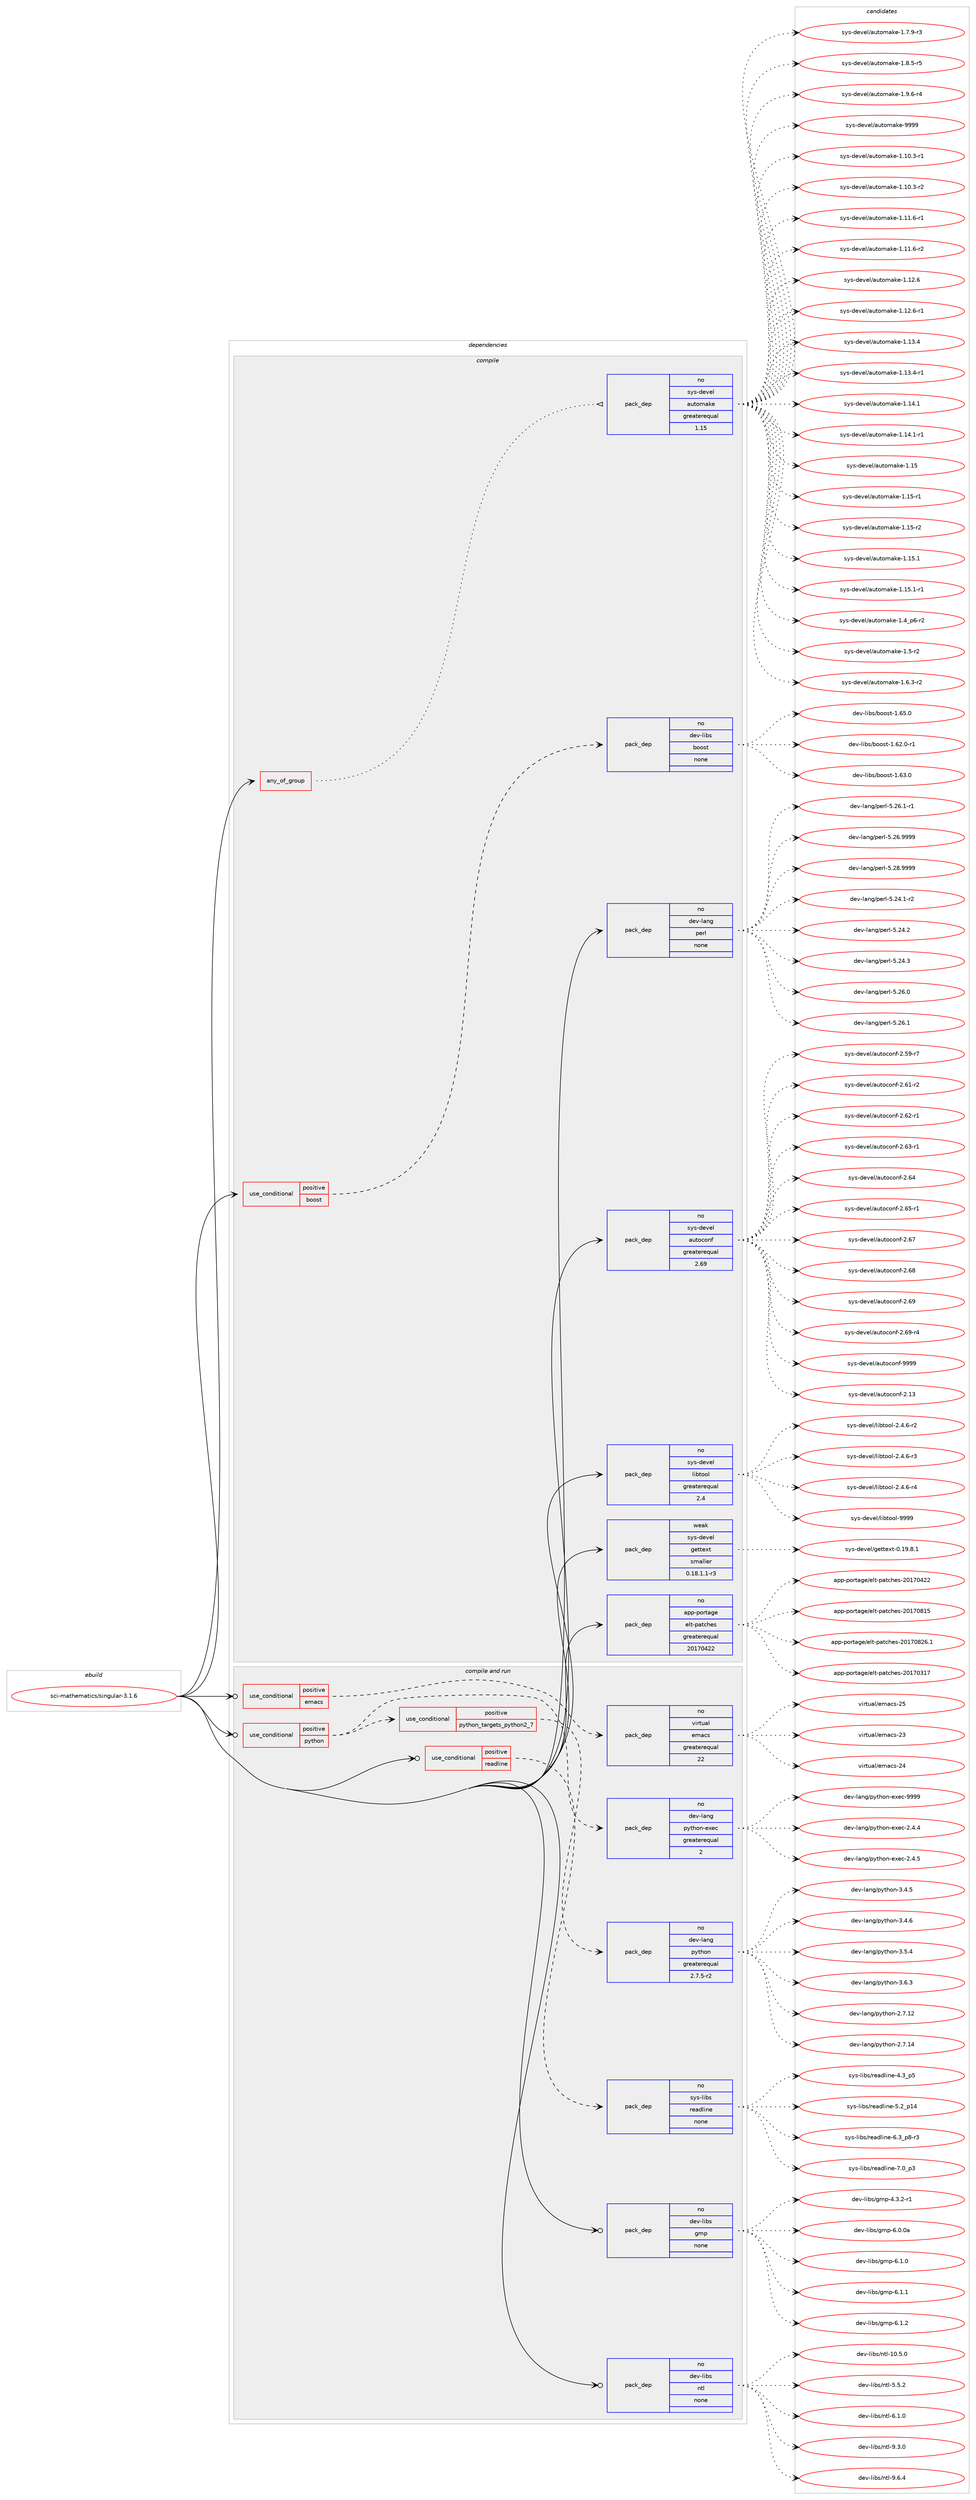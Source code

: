 digraph prolog {

# *************
# Graph options
# *************

newrank=true;
concentrate=true;
compound=true;
graph [rankdir=LR,fontname=Helvetica,fontsize=10,ranksep=1.5];#, ranksep=2.5, nodesep=0.2];
edge  [arrowhead=vee];
node  [fontname=Helvetica,fontsize=10];

# **********
# The ebuild
# **********

subgraph cluster_leftcol {
color=gray;
rank=same;
label=<<i>ebuild</i>>;
id [label="sci-mathematics/singular-3.1.6", color=red, width=4, href="../sci-mathematics/singular-3.1.6.svg"];
}

# ****************
# The dependencies
# ****************

subgraph cluster_midcol {
color=gray;
label=<<i>dependencies</i>>;
subgraph cluster_compile {
fillcolor="#eeeeee";
style=filled;
label=<<i>compile</i>>;
subgraph any7742 {
dependency456866 [label=<<TABLE BORDER="0" CELLBORDER="1" CELLSPACING="0" CELLPADDING="4"><TR><TD CELLPADDING="10">any_of_group</TD></TR></TABLE>>, shape=none, color=red];subgraph pack337160 {
dependency456867 [label=<<TABLE BORDER="0" CELLBORDER="1" CELLSPACING="0" CELLPADDING="4" WIDTH="220"><TR><TD ROWSPAN="6" CELLPADDING="30">pack_dep</TD></TR><TR><TD WIDTH="110">no</TD></TR><TR><TD>sys-devel</TD></TR><TR><TD>automake</TD></TR><TR><TD>greaterequal</TD></TR><TR><TD>1.15</TD></TR></TABLE>>, shape=none, color=blue];
}
dependency456866:e -> dependency456867:w [weight=20,style="dotted",arrowhead="oinv"];
}
id:e -> dependency456866:w [weight=20,style="solid",arrowhead="vee"];
subgraph cond111714 {
dependency456868 [label=<<TABLE BORDER="0" CELLBORDER="1" CELLSPACING="0" CELLPADDING="4"><TR><TD ROWSPAN="3" CELLPADDING="10">use_conditional</TD></TR><TR><TD>positive</TD></TR><TR><TD>boost</TD></TR></TABLE>>, shape=none, color=red];
subgraph pack337161 {
dependency456869 [label=<<TABLE BORDER="0" CELLBORDER="1" CELLSPACING="0" CELLPADDING="4" WIDTH="220"><TR><TD ROWSPAN="6" CELLPADDING="30">pack_dep</TD></TR><TR><TD WIDTH="110">no</TD></TR><TR><TD>dev-libs</TD></TR><TR><TD>boost</TD></TR><TR><TD>none</TD></TR><TR><TD></TD></TR></TABLE>>, shape=none, color=blue];
}
dependency456868:e -> dependency456869:w [weight=20,style="dashed",arrowhead="vee"];
}
id:e -> dependency456868:w [weight=20,style="solid",arrowhead="vee"];
subgraph pack337162 {
dependency456870 [label=<<TABLE BORDER="0" CELLBORDER="1" CELLSPACING="0" CELLPADDING="4" WIDTH="220"><TR><TD ROWSPAN="6" CELLPADDING="30">pack_dep</TD></TR><TR><TD WIDTH="110">no</TD></TR><TR><TD>app-portage</TD></TR><TR><TD>elt-patches</TD></TR><TR><TD>greaterequal</TD></TR><TR><TD>20170422</TD></TR></TABLE>>, shape=none, color=blue];
}
id:e -> dependency456870:w [weight=20,style="solid",arrowhead="vee"];
subgraph pack337163 {
dependency456871 [label=<<TABLE BORDER="0" CELLBORDER="1" CELLSPACING="0" CELLPADDING="4" WIDTH="220"><TR><TD ROWSPAN="6" CELLPADDING="30">pack_dep</TD></TR><TR><TD WIDTH="110">no</TD></TR><TR><TD>dev-lang</TD></TR><TR><TD>perl</TD></TR><TR><TD>none</TD></TR><TR><TD></TD></TR></TABLE>>, shape=none, color=blue];
}
id:e -> dependency456871:w [weight=20,style="solid",arrowhead="vee"];
subgraph pack337164 {
dependency456872 [label=<<TABLE BORDER="0" CELLBORDER="1" CELLSPACING="0" CELLPADDING="4" WIDTH="220"><TR><TD ROWSPAN="6" CELLPADDING="30">pack_dep</TD></TR><TR><TD WIDTH="110">no</TD></TR><TR><TD>sys-devel</TD></TR><TR><TD>autoconf</TD></TR><TR><TD>greaterequal</TD></TR><TR><TD>2.69</TD></TR></TABLE>>, shape=none, color=blue];
}
id:e -> dependency456872:w [weight=20,style="solid",arrowhead="vee"];
subgraph pack337165 {
dependency456873 [label=<<TABLE BORDER="0" CELLBORDER="1" CELLSPACING="0" CELLPADDING="4" WIDTH="220"><TR><TD ROWSPAN="6" CELLPADDING="30">pack_dep</TD></TR><TR><TD WIDTH="110">no</TD></TR><TR><TD>sys-devel</TD></TR><TR><TD>libtool</TD></TR><TR><TD>greaterequal</TD></TR><TR><TD>2.4</TD></TR></TABLE>>, shape=none, color=blue];
}
id:e -> dependency456873:w [weight=20,style="solid",arrowhead="vee"];
subgraph pack337166 {
dependency456874 [label=<<TABLE BORDER="0" CELLBORDER="1" CELLSPACING="0" CELLPADDING="4" WIDTH="220"><TR><TD ROWSPAN="6" CELLPADDING="30">pack_dep</TD></TR><TR><TD WIDTH="110">weak</TD></TR><TR><TD>sys-devel</TD></TR><TR><TD>gettext</TD></TR><TR><TD>smaller</TD></TR><TR><TD>0.18.1.1-r3</TD></TR></TABLE>>, shape=none, color=blue];
}
id:e -> dependency456874:w [weight=20,style="solid",arrowhead="vee"];
}
subgraph cluster_compileandrun {
fillcolor="#eeeeee";
style=filled;
label=<<i>compile and run</i>>;
subgraph cond111715 {
dependency456875 [label=<<TABLE BORDER="0" CELLBORDER="1" CELLSPACING="0" CELLPADDING="4"><TR><TD ROWSPAN="3" CELLPADDING="10">use_conditional</TD></TR><TR><TD>positive</TD></TR><TR><TD>emacs</TD></TR></TABLE>>, shape=none, color=red];
subgraph pack337167 {
dependency456876 [label=<<TABLE BORDER="0" CELLBORDER="1" CELLSPACING="0" CELLPADDING="4" WIDTH="220"><TR><TD ROWSPAN="6" CELLPADDING="30">pack_dep</TD></TR><TR><TD WIDTH="110">no</TD></TR><TR><TD>virtual</TD></TR><TR><TD>emacs</TD></TR><TR><TD>greaterequal</TD></TR><TR><TD>22</TD></TR></TABLE>>, shape=none, color=blue];
}
dependency456875:e -> dependency456876:w [weight=20,style="dashed",arrowhead="vee"];
}
id:e -> dependency456875:w [weight=20,style="solid",arrowhead="odotvee"];
subgraph cond111716 {
dependency456877 [label=<<TABLE BORDER="0" CELLBORDER="1" CELLSPACING="0" CELLPADDING="4"><TR><TD ROWSPAN="3" CELLPADDING="10">use_conditional</TD></TR><TR><TD>positive</TD></TR><TR><TD>python</TD></TR></TABLE>>, shape=none, color=red];
subgraph cond111717 {
dependency456878 [label=<<TABLE BORDER="0" CELLBORDER="1" CELLSPACING="0" CELLPADDING="4"><TR><TD ROWSPAN="3" CELLPADDING="10">use_conditional</TD></TR><TR><TD>positive</TD></TR><TR><TD>python_targets_python2_7</TD></TR></TABLE>>, shape=none, color=red];
subgraph pack337168 {
dependency456879 [label=<<TABLE BORDER="0" CELLBORDER="1" CELLSPACING="0" CELLPADDING="4" WIDTH="220"><TR><TD ROWSPAN="6" CELLPADDING="30">pack_dep</TD></TR><TR><TD WIDTH="110">no</TD></TR><TR><TD>dev-lang</TD></TR><TR><TD>python</TD></TR><TR><TD>greaterequal</TD></TR><TR><TD>2.7.5-r2</TD></TR></TABLE>>, shape=none, color=blue];
}
dependency456878:e -> dependency456879:w [weight=20,style="dashed",arrowhead="vee"];
}
dependency456877:e -> dependency456878:w [weight=20,style="dashed",arrowhead="vee"];
subgraph pack337169 {
dependency456880 [label=<<TABLE BORDER="0" CELLBORDER="1" CELLSPACING="0" CELLPADDING="4" WIDTH="220"><TR><TD ROWSPAN="6" CELLPADDING="30">pack_dep</TD></TR><TR><TD WIDTH="110">no</TD></TR><TR><TD>dev-lang</TD></TR><TR><TD>python-exec</TD></TR><TR><TD>greaterequal</TD></TR><TR><TD>2</TD></TR></TABLE>>, shape=none, color=blue];
}
dependency456877:e -> dependency456880:w [weight=20,style="dashed",arrowhead="vee"];
}
id:e -> dependency456877:w [weight=20,style="solid",arrowhead="odotvee"];
subgraph cond111718 {
dependency456881 [label=<<TABLE BORDER="0" CELLBORDER="1" CELLSPACING="0" CELLPADDING="4"><TR><TD ROWSPAN="3" CELLPADDING="10">use_conditional</TD></TR><TR><TD>positive</TD></TR><TR><TD>readline</TD></TR></TABLE>>, shape=none, color=red];
subgraph pack337170 {
dependency456882 [label=<<TABLE BORDER="0" CELLBORDER="1" CELLSPACING="0" CELLPADDING="4" WIDTH="220"><TR><TD ROWSPAN="6" CELLPADDING="30">pack_dep</TD></TR><TR><TD WIDTH="110">no</TD></TR><TR><TD>sys-libs</TD></TR><TR><TD>readline</TD></TR><TR><TD>none</TD></TR><TR><TD></TD></TR></TABLE>>, shape=none, color=blue];
}
dependency456881:e -> dependency456882:w [weight=20,style="dashed",arrowhead="vee"];
}
id:e -> dependency456881:w [weight=20,style="solid",arrowhead="odotvee"];
subgraph pack337171 {
dependency456883 [label=<<TABLE BORDER="0" CELLBORDER="1" CELLSPACING="0" CELLPADDING="4" WIDTH="220"><TR><TD ROWSPAN="6" CELLPADDING="30">pack_dep</TD></TR><TR><TD WIDTH="110">no</TD></TR><TR><TD>dev-libs</TD></TR><TR><TD>gmp</TD></TR><TR><TD>none</TD></TR><TR><TD></TD></TR></TABLE>>, shape=none, color=blue];
}
id:e -> dependency456883:w [weight=20,style="solid",arrowhead="odotvee"];
subgraph pack337172 {
dependency456884 [label=<<TABLE BORDER="0" CELLBORDER="1" CELLSPACING="0" CELLPADDING="4" WIDTH="220"><TR><TD ROWSPAN="6" CELLPADDING="30">pack_dep</TD></TR><TR><TD WIDTH="110">no</TD></TR><TR><TD>dev-libs</TD></TR><TR><TD>ntl</TD></TR><TR><TD>none</TD></TR><TR><TD></TD></TR></TABLE>>, shape=none, color=blue];
}
id:e -> dependency456884:w [weight=20,style="solid",arrowhead="odotvee"];
}
subgraph cluster_run {
fillcolor="#eeeeee";
style=filled;
label=<<i>run</i>>;
}
}

# **************
# The candidates
# **************

subgraph cluster_choices {
rank=same;
color=gray;
label=<<i>candidates</i>>;

subgraph choice337160 {
color=black;
nodesep=1;
choice11512111545100101118101108479711711611110997107101454946494846514511449 [label="sys-devel/automake-1.10.3-r1", color=red, width=4,href="../sys-devel/automake-1.10.3-r1.svg"];
choice11512111545100101118101108479711711611110997107101454946494846514511450 [label="sys-devel/automake-1.10.3-r2", color=red, width=4,href="../sys-devel/automake-1.10.3-r2.svg"];
choice11512111545100101118101108479711711611110997107101454946494946544511449 [label="sys-devel/automake-1.11.6-r1", color=red, width=4,href="../sys-devel/automake-1.11.6-r1.svg"];
choice11512111545100101118101108479711711611110997107101454946494946544511450 [label="sys-devel/automake-1.11.6-r2", color=red, width=4,href="../sys-devel/automake-1.11.6-r2.svg"];
choice1151211154510010111810110847971171161111099710710145494649504654 [label="sys-devel/automake-1.12.6", color=red, width=4,href="../sys-devel/automake-1.12.6.svg"];
choice11512111545100101118101108479711711611110997107101454946495046544511449 [label="sys-devel/automake-1.12.6-r1", color=red, width=4,href="../sys-devel/automake-1.12.6-r1.svg"];
choice1151211154510010111810110847971171161111099710710145494649514652 [label="sys-devel/automake-1.13.4", color=red, width=4,href="../sys-devel/automake-1.13.4.svg"];
choice11512111545100101118101108479711711611110997107101454946495146524511449 [label="sys-devel/automake-1.13.4-r1", color=red, width=4,href="../sys-devel/automake-1.13.4-r1.svg"];
choice1151211154510010111810110847971171161111099710710145494649524649 [label="sys-devel/automake-1.14.1", color=red, width=4,href="../sys-devel/automake-1.14.1.svg"];
choice11512111545100101118101108479711711611110997107101454946495246494511449 [label="sys-devel/automake-1.14.1-r1", color=red, width=4,href="../sys-devel/automake-1.14.1-r1.svg"];
choice115121115451001011181011084797117116111109971071014549464953 [label="sys-devel/automake-1.15", color=red, width=4,href="../sys-devel/automake-1.15.svg"];
choice1151211154510010111810110847971171161111099710710145494649534511449 [label="sys-devel/automake-1.15-r1", color=red, width=4,href="../sys-devel/automake-1.15-r1.svg"];
choice1151211154510010111810110847971171161111099710710145494649534511450 [label="sys-devel/automake-1.15-r2", color=red, width=4,href="../sys-devel/automake-1.15-r2.svg"];
choice1151211154510010111810110847971171161111099710710145494649534649 [label="sys-devel/automake-1.15.1", color=red, width=4,href="../sys-devel/automake-1.15.1.svg"];
choice11512111545100101118101108479711711611110997107101454946495346494511449 [label="sys-devel/automake-1.15.1-r1", color=red, width=4,href="../sys-devel/automake-1.15.1-r1.svg"];
choice115121115451001011181011084797117116111109971071014549465295112544511450 [label="sys-devel/automake-1.4_p6-r2", color=red, width=4,href="../sys-devel/automake-1.4_p6-r2.svg"];
choice11512111545100101118101108479711711611110997107101454946534511450 [label="sys-devel/automake-1.5-r2", color=red, width=4,href="../sys-devel/automake-1.5-r2.svg"];
choice115121115451001011181011084797117116111109971071014549465446514511450 [label="sys-devel/automake-1.6.3-r2", color=red, width=4,href="../sys-devel/automake-1.6.3-r2.svg"];
choice115121115451001011181011084797117116111109971071014549465546574511451 [label="sys-devel/automake-1.7.9-r3", color=red, width=4,href="../sys-devel/automake-1.7.9-r3.svg"];
choice115121115451001011181011084797117116111109971071014549465646534511453 [label="sys-devel/automake-1.8.5-r5", color=red, width=4,href="../sys-devel/automake-1.8.5-r5.svg"];
choice115121115451001011181011084797117116111109971071014549465746544511452 [label="sys-devel/automake-1.9.6-r4", color=red, width=4,href="../sys-devel/automake-1.9.6-r4.svg"];
choice115121115451001011181011084797117116111109971071014557575757 [label="sys-devel/automake-9999", color=red, width=4,href="../sys-devel/automake-9999.svg"];
dependency456867:e -> choice11512111545100101118101108479711711611110997107101454946494846514511449:w [style=dotted,weight="100"];
dependency456867:e -> choice11512111545100101118101108479711711611110997107101454946494846514511450:w [style=dotted,weight="100"];
dependency456867:e -> choice11512111545100101118101108479711711611110997107101454946494946544511449:w [style=dotted,weight="100"];
dependency456867:e -> choice11512111545100101118101108479711711611110997107101454946494946544511450:w [style=dotted,weight="100"];
dependency456867:e -> choice1151211154510010111810110847971171161111099710710145494649504654:w [style=dotted,weight="100"];
dependency456867:e -> choice11512111545100101118101108479711711611110997107101454946495046544511449:w [style=dotted,weight="100"];
dependency456867:e -> choice1151211154510010111810110847971171161111099710710145494649514652:w [style=dotted,weight="100"];
dependency456867:e -> choice11512111545100101118101108479711711611110997107101454946495146524511449:w [style=dotted,weight="100"];
dependency456867:e -> choice1151211154510010111810110847971171161111099710710145494649524649:w [style=dotted,weight="100"];
dependency456867:e -> choice11512111545100101118101108479711711611110997107101454946495246494511449:w [style=dotted,weight="100"];
dependency456867:e -> choice115121115451001011181011084797117116111109971071014549464953:w [style=dotted,weight="100"];
dependency456867:e -> choice1151211154510010111810110847971171161111099710710145494649534511449:w [style=dotted,weight="100"];
dependency456867:e -> choice1151211154510010111810110847971171161111099710710145494649534511450:w [style=dotted,weight="100"];
dependency456867:e -> choice1151211154510010111810110847971171161111099710710145494649534649:w [style=dotted,weight="100"];
dependency456867:e -> choice11512111545100101118101108479711711611110997107101454946495346494511449:w [style=dotted,weight="100"];
dependency456867:e -> choice115121115451001011181011084797117116111109971071014549465295112544511450:w [style=dotted,weight="100"];
dependency456867:e -> choice11512111545100101118101108479711711611110997107101454946534511450:w [style=dotted,weight="100"];
dependency456867:e -> choice115121115451001011181011084797117116111109971071014549465446514511450:w [style=dotted,weight="100"];
dependency456867:e -> choice115121115451001011181011084797117116111109971071014549465546574511451:w [style=dotted,weight="100"];
dependency456867:e -> choice115121115451001011181011084797117116111109971071014549465646534511453:w [style=dotted,weight="100"];
dependency456867:e -> choice115121115451001011181011084797117116111109971071014549465746544511452:w [style=dotted,weight="100"];
dependency456867:e -> choice115121115451001011181011084797117116111109971071014557575757:w [style=dotted,weight="100"];
}
subgraph choice337161 {
color=black;
nodesep=1;
choice10010111845108105981154798111111115116454946545046484511449 [label="dev-libs/boost-1.62.0-r1", color=red, width=4,href="../dev-libs/boost-1.62.0-r1.svg"];
choice1001011184510810598115479811111111511645494654514648 [label="dev-libs/boost-1.63.0", color=red, width=4,href="../dev-libs/boost-1.63.0.svg"];
choice1001011184510810598115479811111111511645494654534648 [label="dev-libs/boost-1.65.0", color=red, width=4,href="../dev-libs/boost-1.65.0.svg"];
dependency456869:e -> choice10010111845108105981154798111111115116454946545046484511449:w [style=dotted,weight="100"];
dependency456869:e -> choice1001011184510810598115479811111111511645494654514648:w [style=dotted,weight="100"];
dependency456869:e -> choice1001011184510810598115479811111111511645494654534648:w [style=dotted,weight="100"];
}
subgraph choice337162 {
color=black;
nodesep=1;
choice97112112451121111141169710310147101108116451129711699104101115455048495548514955 [label="app-portage/elt-patches-20170317", color=red, width=4,href="../app-portage/elt-patches-20170317.svg"];
choice97112112451121111141169710310147101108116451129711699104101115455048495548525050 [label="app-portage/elt-patches-20170422", color=red, width=4,href="../app-portage/elt-patches-20170422.svg"];
choice97112112451121111141169710310147101108116451129711699104101115455048495548564953 [label="app-portage/elt-patches-20170815", color=red, width=4,href="../app-portage/elt-patches-20170815.svg"];
choice971121124511211111411697103101471011081164511297116991041011154550484955485650544649 [label="app-portage/elt-patches-20170826.1", color=red, width=4,href="../app-portage/elt-patches-20170826.1.svg"];
dependency456870:e -> choice97112112451121111141169710310147101108116451129711699104101115455048495548514955:w [style=dotted,weight="100"];
dependency456870:e -> choice97112112451121111141169710310147101108116451129711699104101115455048495548525050:w [style=dotted,weight="100"];
dependency456870:e -> choice97112112451121111141169710310147101108116451129711699104101115455048495548564953:w [style=dotted,weight="100"];
dependency456870:e -> choice971121124511211111411697103101471011081164511297116991041011154550484955485650544649:w [style=dotted,weight="100"];
}
subgraph choice337163 {
color=black;
nodesep=1;
choice100101118451089711010347112101114108455346505246494511450 [label="dev-lang/perl-5.24.1-r2", color=red, width=4,href="../dev-lang/perl-5.24.1-r2.svg"];
choice10010111845108971101034711210111410845534650524650 [label="dev-lang/perl-5.24.2", color=red, width=4,href="../dev-lang/perl-5.24.2.svg"];
choice10010111845108971101034711210111410845534650524651 [label="dev-lang/perl-5.24.3", color=red, width=4,href="../dev-lang/perl-5.24.3.svg"];
choice10010111845108971101034711210111410845534650544648 [label="dev-lang/perl-5.26.0", color=red, width=4,href="../dev-lang/perl-5.26.0.svg"];
choice10010111845108971101034711210111410845534650544649 [label="dev-lang/perl-5.26.1", color=red, width=4,href="../dev-lang/perl-5.26.1.svg"];
choice100101118451089711010347112101114108455346505446494511449 [label="dev-lang/perl-5.26.1-r1", color=red, width=4,href="../dev-lang/perl-5.26.1-r1.svg"];
choice10010111845108971101034711210111410845534650544657575757 [label="dev-lang/perl-5.26.9999", color=red, width=4,href="../dev-lang/perl-5.26.9999.svg"];
choice10010111845108971101034711210111410845534650564657575757 [label="dev-lang/perl-5.28.9999", color=red, width=4,href="../dev-lang/perl-5.28.9999.svg"];
dependency456871:e -> choice100101118451089711010347112101114108455346505246494511450:w [style=dotted,weight="100"];
dependency456871:e -> choice10010111845108971101034711210111410845534650524650:w [style=dotted,weight="100"];
dependency456871:e -> choice10010111845108971101034711210111410845534650524651:w [style=dotted,weight="100"];
dependency456871:e -> choice10010111845108971101034711210111410845534650544648:w [style=dotted,weight="100"];
dependency456871:e -> choice10010111845108971101034711210111410845534650544649:w [style=dotted,weight="100"];
dependency456871:e -> choice100101118451089711010347112101114108455346505446494511449:w [style=dotted,weight="100"];
dependency456871:e -> choice10010111845108971101034711210111410845534650544657575757:w [style=dotted,weight="100"];
dependency456871:e -> choice10010111845108971101034711210111410845534650564657575757:w [style=dotted,weight="100"];
}
subgraph choice337164 {
color=black;
nodesep=1;
choice115121115451001011181011084797117116111991111101024550464951 [label="sys-devel/autoconf-2.13", color=red, width=4,href="../sys-devel/autoconf-2.13.svg"];
choice1151211154510010111810110847971171161119911111010245504653574511455 [label="sys-devel/autoconf-2.59-r7", color=red, width=4,href="../sys-devel/autoconf-2.59-r7.svg"];
choice1151211154510010111810110847971171161119911111010245504654494511450 [label="sys-devel/autoconf-2.61-r2", color=red, width=4,href="../sys-devel/autoconf-2.61-r2.svg"];
choice1151211154510010111810110847971171161119911111010245504654504511449 [label="sys-devel/autoconf-2.62-r1", color=red, width=4,href="../sys-devel/autoconf-2.62-r1.svg"];
choice1151211154510010111810110847971171161119911111010245504654514511449 [label="sys-devel/autoconf-2.63-r1", color=red, width=4,href="../sys-devel/autoconf-2.63-r1.svg"];
choice115121115451001011181011084797117116111991111101024550465452 [label="sys-devel/autoconf-2.64", color=red, width=4,href="../sys-devel/autoconf-2.64.svg"];
choice1151211154510010111810110847971171161119911111010245504654534511449 [label="sys-devel/autoconf-2.65-r1", color=red, width=4,href="../sys-devel/autoconf-2.65-r1.svg"];
choice115121115451001011181011084797117116111991111101024550465455 [label="sys-devel/autoconf-2.67", color=red, width=4,href="../sys-devel/autoconf-2.67.svg"];
choice115121115451001011181011084797117116111991111101024550465456 [label="sys-devel/autoconf-2.68", color=red, width=4,href="../sys-devel/autoconf-2.68.svg"];
choice115121115451001011181011084797117116111991111101024550465457 [label="sys-devel/autoconf-2.69", color=red, width=4,href="../sys-devel/autoconf-2.69.svg"];
choice1151211154510010111810110847971171161119911111010245504654574511452 [label="sys-devel/autoconf-2.69-r4", color=red, width=4,href="../sys-devel/autoconf-2.69-r4.svg"];
choice115121115451001011181011084797117116111991111101024557575757 [label="sys-devel/autoconf-9999", color=red, width=4,href="../sys-devel/autoconf-9999.svg"];
dependency456872:e -> choice115121115451001011181011084797117116111991111101024550464951:w [style=dotted,weight="100"];
dependency456872:e -> choice1151211154510010111810110847971171161119911111010245504653574511455:w [style=dotted,weight="100"];
dependency456872:e -> choice1151211154510010111810110847971171161119911111010245504654494511450:w [style=dotted,weight="100"];
dependency456872:e -> choice1151211154510010111810110847971171161119911111010245504654504511449:w [style=dotted,weight="100"];
dependency456872:e -> choice1151211154510010111810110847971171161119911111010245504654514511449:w [style=dotted,weight="100"];
dependency456872:e -> choice115121115451001011181011084797117116111991111101024550465452:w [style=dotted,weight="100"];
dependency456872:e -> choice1151211154510010111810110847971171161119911111010245504654534511449:w [style=dotted,weight="100"];
dependency456872:e -> choice115121115451001011181011084797117116111991111101024550465455:w [style=dotted,weight="100"];
dependency456872:e -> choice115121115451001011181011084797117116111991111101024550465456:w [style=dotted,weight="100"];
dependency456872:e -> choice115121115451001011181011084797117116111991111101024550465457:w [style=dotted,weight="100"];
dependency456872:e -> choice1151211154510010111810110847971171161119911111010245504654574511452:w [style=dotted,weight="100"];
dependency456872:e -> choice115121115451001011181011084797117116111991111101024557575757:w [style=dotted,weight="100"];
}
subgraph choice337165 {
color=black;
nodesep=1;
choice1151211154510010111810110847108105981161111111084550465246544511450 [label="sys-devel/libtool-2.4.6-r2", color=red, width=4,href="../sys-devel/libtool-2.4.6-r2.svg"];
choice1151211154510010111810110847108105981161111111084550465246544511451 [label="sys-devel/libtool-2.4.6-r3", color=red, width=4,href="../sys-devel/libtool-2.4.6-r3.svg"];
choice1151211154510010111810110847108105981161111111084550465246544511452 [label="sys-devel/libtool-2.4.6-r4", color=red, width=4,href="../sys-devel/libtool-2.4.6-r4.svg"];
choice1151211154510010111810110847108105981161111111084557575757 [label="sys-devel/libtool-9999", color=red, width=4,href="../sys-devel/libtool-9999.svg"];
dependency456873:e -> choice1151211154510010111810110847108105981161111111084550465246544511450:w [style=dotted,weight="100"];
dependency456873:e -> choice1151211154510010111810110847108105981161111111084550465246544511451:w [style=dotted,weight="100"];
dependency456873:e -> choice1151211154510010111810110847108105981161111111084550465246544511452:w [style=dotted,weight="100"];
dependency456873:e -> choice1151211154510010111810110847108105981161111111084557575757:w [style=dotted,weight="100"];
}
subgraph choice337166 {
color=black;
nodesep=1;
choice1151211154510010111810110847103101116116101120116454846495746564649 [label="sys-devel/gettext-0.19.8.1", color=red, width=4,href="../sys-devel/gettext-0.19.8.1.svg"];
dependency456874:e -> choice1151211154510010111810110847103101116116101120116454846495746564649:w [style=dotted,weight="100"];
}
subgraph choice337167 {
color=black;
nodesep=1;
choice11810511411611797108471011099799115455051 [label="virtual/emacs-23", color=red, width=4,href="../virtual/emacs-23.svg"];
choice11810511411611797108471011099799115455052 [label="virtual/emacs-24", color=red, width=4,href="../virtual/emacs-24.svg"];
choice11810511411611797108471011099799115455053 [label="virtual/emacs-25", color=red, width=4,href="../virtual/emacs-25.svg"];
dependency456876:e -> choice11810511411611797108471011099799115455051:w [style=dotted,weight="100"];
dependency456876:e -> choice11810511411611797108471011099799115455052:w [style=dotted,weight="100"];
dependency456876:e -> choice11810511411611797108471011099799115455053:w [style=dotted,weight="100"];
}
subgraph choice337168 {
color=black;
nodesep=1;
choice10010111845108971101034711212111610411111045504655464950 [label="dev-lang/python-2.7.12", color=red, width=4,href="../dev-lang/python-2.7.12.svg"];
choice10010111845108971101034711212111610411111045504655464952 [label="dev-lang/python-2.7.14", color=red, width=4,href="../dev-lang/python-2.7.14.svg"];
choice100101118451089711010347112121116104111110455146524653 [label="dev-lang/python-3.4.5", color=red, width=4,href="../dev-lang/python-3.4.5.svg"];
choice100101118451089711010347112121116104111110455146524654 [label="dev-lang/python-3.4.6", color=red, width=4,href="../dev-lang/python-3.4.6.svg"];
choice100101118451089711010347112121116104111110455146534652 [label="dev-lang/python-3.5.4", color=red, width=4,href="../dev-lang/python-3.5.4.svg"];
choice100101118451089711010347112121116104111110455146544651 [label="dev-lang/python-3.6.3", color=red, width=4,href="../dev-lang/python-3.6.3.svg"];
dependency456879:e -> choice10010111845108971101034711212111610411111045504655464950:w [style=dotted,weight="100"];
dependency456879:e -> choice10010111845108971101034711212111610411111045504655464952:w [style=dotted,weight="100"];
dependency456879:e -> choice100101118451089711010347112121116104111110455146524653:w [style=dotted,weight="100"];
dependency456879:e -> choice100101118451089711010347112121116104111110455146524654:w [style=dotted,weight="100"];
dependency456879:e -> choice100101118451089711010347112121116104111110455146534652:w [style=dotted,weight="100"];
dependency456879:e -> choice100101118451089711010347112121116104111110455146544651:w [style=dotted,weight="100"];
}
subgraph choice337169 {
color=black;
nodesep=1;
choice1001011184510897110103471121211161041111104510112010199455046524652 [label="dev-lang/python-exec-2.4.4", color=red, width=4,href="../dev-lang/python-exec-2.4.4.svg"];
choice1001011184510897110103471121211161041111104510112010199455046524653 [label="dev-lang/python-exec-2.4.5", color=red, width=4,href="../dev-lang/python-exec-2.4.5.svg"];
choice10010111845108971101034711212111610411111045101120101994557575757 [label="dev-lang/python-exec-9999", color=red, width=4,href="../dev-lang/python-exec-9999.svg"];
dependency456880:e -> choice1001011184510897110103471121211161041111104510112010199455046524652:w [style=dotted,weight="100"];
dependency456880:e -> choice1001011184510897110103471121211161041111104510112010199455046524653:w [style=dotted,weight="100"];
dependency456880:e -> choice10010111845108971101034711212111610411111045101120101994557575757:w [style=dotted,weight="100"];
}
subgraph choice337170 {
color=black;
nodesep=1;
choice11512111545108105981154711410197100108105110101455246519511253 [label="sys-libs/readline-4.3_p5", color=red, width=4,href="../sys-libs/readline-4.3_p5.svg"];
choice1151211154510810598115471141019710010810511010145534650951124952 [label="sys-libs/readline-5.2_p14", color=red, width=4,href="../sys-libs/readline-5.2_p14.svg"];
choice115121115451081059811547114101971001081051101014554465195112564511451 [label="sys-libs/readline-6.3_p8-r3", color=red, width=4,href="../sys-libs/readline-6.3_p8-r3.svg"];
choice11512111545108105981154711410197100108105110101455546489511251 [label="sys-libs/readline-7.0_p3", color=red, width=4,href="../sys-libs/readline-7.0_p3.svg"];
dependency456882:e -> choice11512111545108105981154711410197100108105110101455246519511253:w [style=dotted,weight="100"];
dependency456882:e -> choice1151211154510810598115471141019710010810511010145534650951124952:w [style=dotted,weight="100"];
dependency456882:e -> choice115121115451081059811547114101971001081051101014554465195112564511451:w [style=dotted,weight="100"];
dependency456882:e -> choice11512111545108105981154711410197100108105110101455546489511251:w [style=dotted,weight="100"];
}
subgraph choice337171 {
color=black;
nodesep=1;
choice1001011184510810598115471031091124552465146504511449 [label="dev-libs/gmp-4.3.2-r1", color=red, width=4,href="../dev-libs/gmp-4.3.2-r1.svg"];
choice10010111845108105981154710310911245544648464897 [label="dev-libs/gmp-6.0.0a", color=red, width=4,href="../dev-libs/gmp-6.0.0a.svg"];
choice100101118451081059811547103109112455446494648 [label="dev-libs/gmp-6.1.0", color=red, width=4,href="../dev-libs/gmp-6.1.0.svg"];
choice100101118451081059811547103109112455446494649 [label="dev-libs/gmp-6.1.1", color=red, width=4,href="../dev-libs/gmp-6.1.1.svg"];
choice100101118451081059811547103109112455446494650 [label="dev-libs/gmp-6.1.2", color=red, width=4,href="../dev-libs/gmp-6.1.2.svg"];
dependency456883:e -> choice1001011184510810598115471031091124552465146504511449:w [style=dotted,weight="100"];
dependency456883:e -> choice10010111845108105981154710310911245544648464897:w [style=dotted,weight="100"];
dependency456883:e -> choice100101118451081059811547103109112455446494648:w [style=dotted,weight="100"];
dependency456883:e -> choice100101118451081059811547103109112455446494649:w [style=dotted,weight="100"];
dependency456883:e -> choice100101118451081059811547103109112455446494650:w [style=dotted,weight="100"];
}
subgraph choice337172 {
color=black;
nodesep=1;
choice10010111845108105981154711011610845494846534648 [label="dev-libs/ntl-10.5.0", color=red, width=4,href="../dev-libs/ntl-10.5.0.svg"];
choice100101118451081059811547110116108455346534650 [label="dev-libs/ntl-5.5.2", color=red, width=4,href="../dev-libs/ntl-5.5.2.svg"];
choice100101118451081059811547110116108455446494648 [label="dev-libs/ntl-6.1.0", color=red, width=4,href="../dev-libs/ntl-6.1.0.svg"];
choice100101118451081059811547110116108455746514648 [label="dev-libs/ntl-9.3.0", color=red, width=4,href="../dev-libs/ntl-9.3.0.svg"];
choice100101118451081059811547110116108455746544652 [label="dev-libs/ntl-9.6.4", color=red, width=4,href="../dev-libs/ntl-9.6.4.svg"];
dependency456884:e -> choice10010111845108105981154711011610845494846534648:w [style=dotted,weight="100"];
dependency456884:e -> choice100101118451081059811547110116108455346534650:w [style=dotted,weight="100"];
dependency456884:e -> choice100101118451081059811547110116108455446494648:w [style=dotted,weight="100"];
dependency456884:e -> choice100101118451081059811547110116108455746514648:w [style=dotted,weight="100"];
dependency456884:e -> choice100101118451081059811547110116108455746544652:w [style=dotted,weight="100"];
}
}

}
